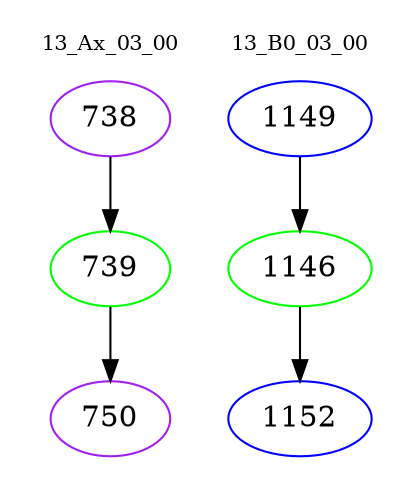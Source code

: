 digraph{
subgraph cluster_0 {
color = white
label = "13_Ax_03_00";
fontsize=10;
T0_738 [label="738", color="purple"]
T0_738 -> T0_739 [color="black"]
T0_739 [label="739", color="green"]
T0_739 -> T0_750 [color="black"]
T0_750 [label="750", color="purple"]
}
subgraph cluster_1 {
color = white
label = "13_B0_03_00";
fontsize=10;
T1_1149 [label="1149", color="blue"]
T1_1149 -> T1_1146 [color="black"]
T1_1146 [label="1146", color="green"]
T1_1146 -> T1_1152 [color="black"]
T1_1152 [label="1152", color="blue"]
}
}
